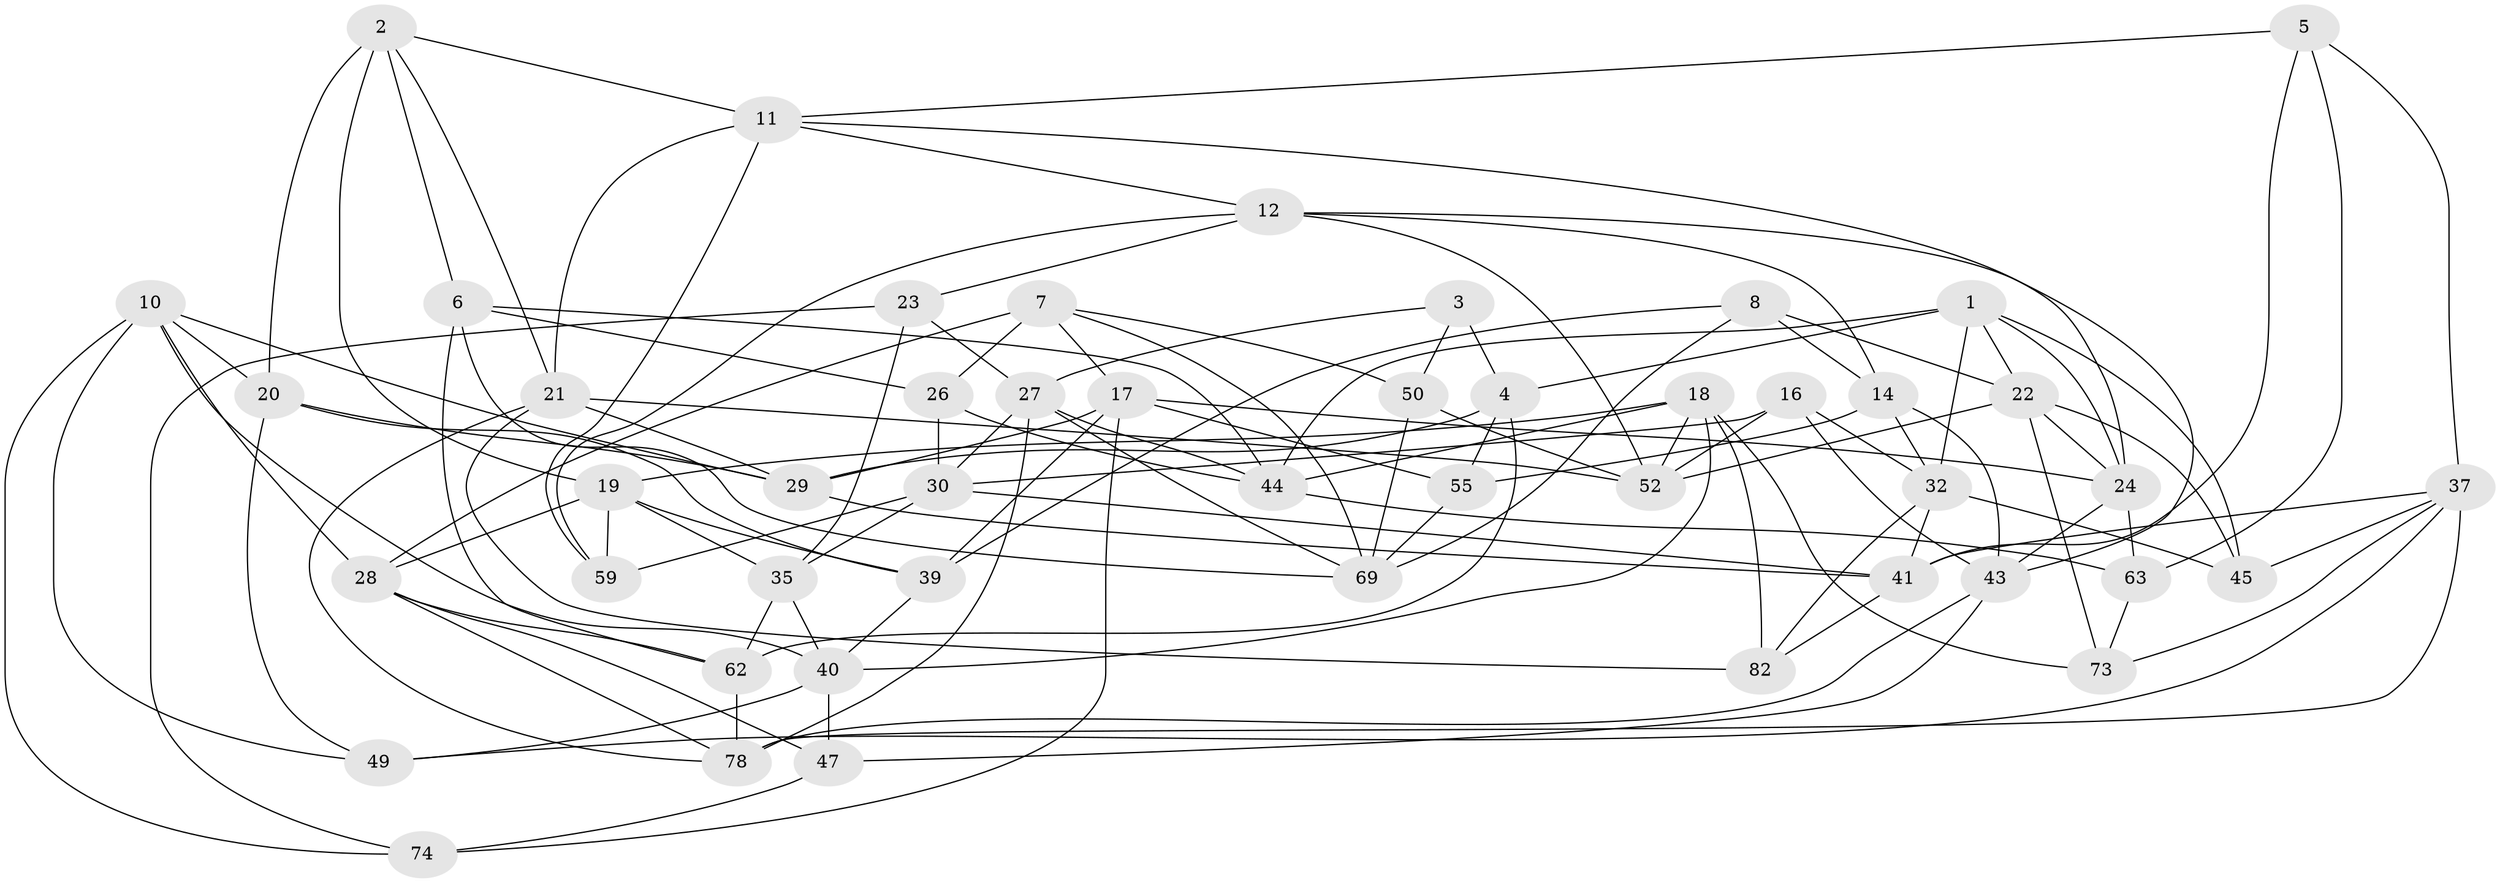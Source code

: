 // original degree distribution, {4: 1.0}
// Generated by graph-tools (version 1.1) at 2025/11/02/27/25 16:11:43]
// undirected, 48 vertices, 123 edges
graph export_dot {
graph [start="1"]
  node [color=gray90,style=filled];
  1 [super="+81"];
  2 [super="+66"];
  3;
  4 [super="+33"];
  5;
  6 [super="+15"];
  7 [super="+9"];
  8 [super="+71"];
  10 [super="+13"];
  11 [super="+31"];
  12 [super="+72"];
  14 [super="+76"];
  16;
  17 [super="+25"];
  18 [super="+54"];
  19 [super="+68"];
  20 [super="+56"];
  21 [super="+36"];
  22 [super="+75"];
  23;
  24 [super="+64"];
  26 [super="+34"];
  27 [super="+38"];
  28 [super="+65"];
  29 [super="+80"];
  30 [super="+42"];
  32 [super="+48"];
  35 [super="+46"];
  37 [super="+61"];
  39 [super="+53"];
  40 [super="+57"];
  41 [super="+51"];
  43 [super="+58"];
  44 [super="+67"];
  45;
  47;
  49;
  50;
  52 [super="+60"];
  55;
  59;
  62 [super="+77"];
  63;
  69 [super="+70"];
  73;
  74;
  78 [super="+79"];
  82;
  1 -- 4;
  1 -- 24;
  1 -- 44;
  1 -- 45;
  1 -- 32;
  1 -- 22;
  2 -- 11;
  2 -- 20 [weight=2];
  2 -- 21;
  2 -- 6;
  2 -- 19;
  3 -- 50;
  3 -- 4 [weight=2];
  3 -- 27;
  4 -- 29;
  4 -- 55;
  4 -- 62;
  5 -- 37;
  5 -- 63;
  5 -- 11;
  5 -- 41;
  6 -- 26 [weight=2];
  6 -- 69;
  6 -- 62;
  6 -- 44;
  7 -- 69;
  7 -- 50;
  7 -- 26 [weight=2];
  7 -- 17;
  7 -- 28;
  8 -- 14 [weight=2];
  8 -- 39 [weight=2];
  8 -- 69;
  8 -- 22;
  10 -- 49;
  10 -- 28;
  10 -- 74;
  10 -- 40;
  10 -- 20;
  10 -- 29;
  11 -- 21;
  11 -- 24;
  11 -- 59;
  11 -- 12;
  12 -- 14;
  12 -- 23;
  12 -- 52;
  12 -- 59;
  12 -- 43;
  14 -- 43;
  14 -- 32;
  14 -- 55;
  16 -- 52;
  16 -- 30;
  16 -- 43;
  16 -- 32;
  17 -- 24;
  17 -- 74;
  17 -- 55;
  17 -- 39;
  17 -- 29;
  18 -- 73;
  18 -- 40;
  18 -- 82;
  18 -- 52;
  18 -- 44;
  18 -- 19;
  19 -- 39;
  19 -- 28;
  19 -- 35;
  19 -- 59;
  20 -- 29;
  20 -- 49;
  20 -- 39;
  21 -- 82;
  21 -- 78;
  21 -- 52;
  21 -- 29;
  22 -- 45;
  22 -- 24;
  22 -- 52;
  22 -- 73;
  23 -- 74;
  23 -- 35;
  23 -- 27;
  24 -- 63;
  24 -- 43;
  26 -- 30;
  26 -- 44;
  27 -- 44;
  27 -- 78;
  27 -- 30;
  27 -- 69;
  28 -- 78;
  28 -- 62;
  28 -- 47;
  29 -- 41;
  30 -- 41;
  30 -- 35;
  30 -- 59;
  32 -- 45;
  32 -- 82;
  32 -- 41;
  35 -- 62 [weight=2];
  35 -- 40;
  37 -- 78;
  37 -- 49;
  37 -- 73;
  37 -- 41;
  37 -- 45;
  39 -- 40;
  40 -- 47;
  40 -- 49;
  41 -- 82;
  43 -- 47;
  43 -- 78;
  44 -- 63;
  47 -- 74;
  50 -- 52;
  50 -- 69;
  55 -- 69;
  62 -- 78;
  63 -- 73;
}
